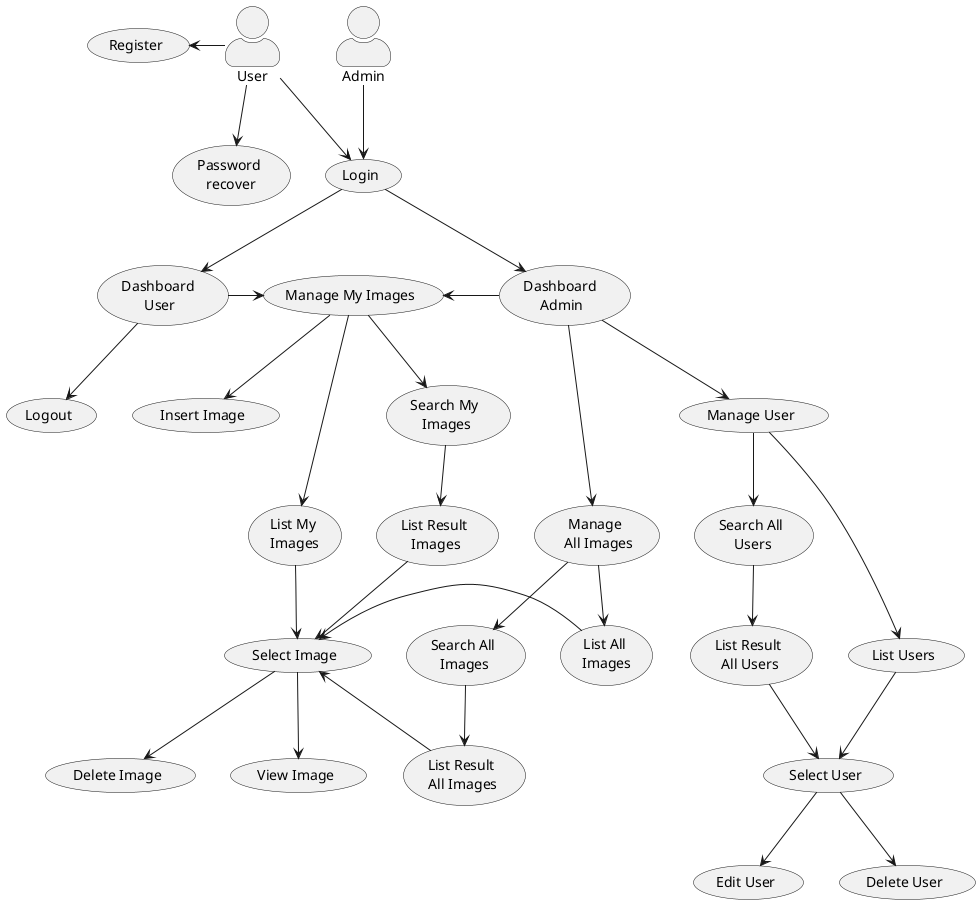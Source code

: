 @startuml
skinparam actorStyle awesome

' Actor definition
actor User
actor Admin

' Usecase definition
usecase (Register) as uc_register
usecase (Login) as uc_login
usecase (Logout) as uc_logout
usecase (Password \nrecover) as uc_password_recover
usecase (Dashboard \nUser) as uc_dashboard_user
usecase (Dashboard \nAdmin) as uc_dashboard_admin
usecase (Manage My Images) as uc_manage_image
usecase (Insert Image) as uc_private_image
usecase (List My \nImages) as uc_list_private_image
usecase (Delete Image) as uc_delete_private_image
usecase (Manage \n All Images) as uc_manage_all_images
usecase (List All \nImages) as uc_list_all_images
usecase (Select Image) as uc_select_private_image
usecase (View Image) as uc_view_private_image
usecase (Search My \nImages) as uc_search_private_image
usecase (Manage User) as uc_manage_user
usecase (List Users) as uc_list_users
usecase (Edit User) as uc_edit_users
usecase (Delete User) as uc_delete_users
usecase (Select User) as uc_select_user
usecase (List Result \nImages) as uc_list_result_images
usecase (Search All \nImages) as uc_search_all_images
usecase (List Result \nAll Images) as uc_list_result_all_images
usecase (Search All \nUsers) as uc_search_all_users
usecase (List Result \nAll Users) as uc_list_result_all_users

Admin --> uc_login
uc_dashboard_admin --> uc_manage_all_images
uc_manage_all_images --> uc_list_all_images
uc_select_private_image <- uc_list_all_images
uc_manage_all_images --> uc_search_all_images
uc_search_all_images --> uc_list_result_all_images
uc_select_private_image <-- uc_list_result_all_images 

uc_dashboard_admin --> uc_manage_user
uc_manage_user --> uc_list_users
uc_list_users --> uc_select_user
uc_select_user --> uc_edit_users
uc_select_user --> uc_delete_users
uc_manage_user --> uc_search_all_users
uc_search_all_users --> uc_list_result_all_users
uc_list_result_all_users --> uc_select_user

uc_dashboard_user -> uc_manage_image
uc_manage_image <- uc_dashboard_admin
uc_manage_image --> uc_private_image
uc_manage_image --> uc_list_private_image
uc_manage_image --> uc_search_private_image
uc_search_private_image --> uc_list_result_images
uc_list_result_images --> uc_select_private_image
uc_list_private_image --> uc_select_private_image
uc_select_private_image --> uc_delete_private_image
uc_select_private_image --> uc_view_private_image 

uc_register <- User
User --> uc_login
uc_login --> uc_dashboard_user
uc_login --> uc_dashboard_admin

User --> uc_password_recover
uc_dashboard_user --> uc_logout

@enduml